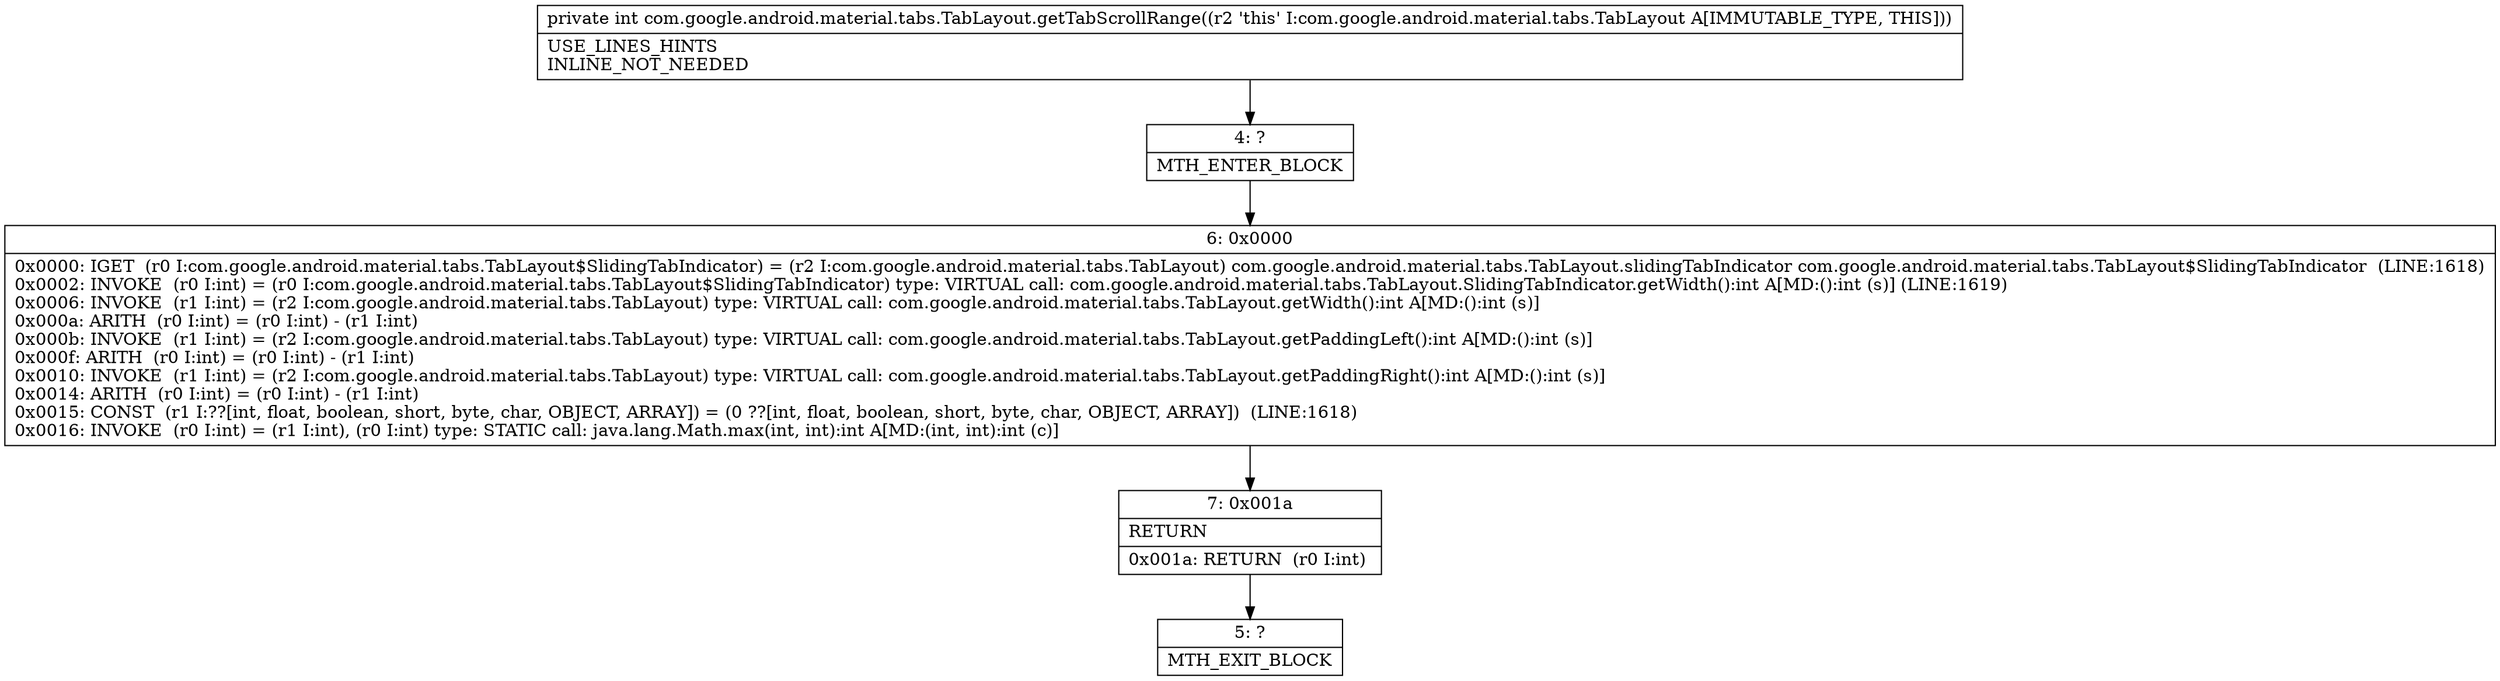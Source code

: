 digraph "CFG forcom.google.android.material.tabs.TabLayout.getTabScrollRange()I" {
Node_4 [shape=record,label="{4\:\ ?|MTH_ENTER_BLOCK\l}"];
Node_6 [shape=record,label="{6\:\ 0x0000|0x0000: IGET  (r0 I:com.google.android.material.tabs.TabLayout$SlidingTabIndicator) = (r2 I:com.google.android.material.tabs.TabLayout) com.google.android.material.tabs.TabLayout.slidingTabIndicator com.google.android.material.tabs.TabLayout$SlidingTabIndicator  (LINE:1618)\l0x0002: INVOKE  (r0 I:int) = (r0 I:com.google.android.material.tabs.TabLayout$SlidingTabIndicator) type: VIRTUAL call: com.google.android.material.tabs.TabLayout.SlidingTabIndicator.getWidth():int A[MD:():int (s)] (LINE:1619)\l0x0006: INVOKE  (r1 I:int) = (r2 I:com.google.android.material.tabs.TabLayout) type: VIRTUAL call: com.google.android.material.tabs.TabLayout.getWidth():int A[MD:():int (s)]\l0x000a: ARITH  (r0 I:int) = (r0 I:int) \- (r1 I:int) \l0x000b: INVOKE  (r1 I:int) = (r2 I:com.google.android.material.tabs.TabLayout) type: VIRTUAL call: com.google.android.material.tabs.TabLayout.getPaddingLeft():int A[MD:():int (s)]\l0x000f: ARITH  (r0 I:int) = (r0 I:int) \- (r1 I:int) \l0x0010: INVOKE  (r1 I:int) = (r2 I:com.google.android.material.tabs.TabLayout) type: VIRTUAL call: com.google.android.material.tabs.TabLayout.getPaddingRight():int A[MD:():int (s)]\l0x0014: ARITH  (r0 I:int) = (r0 I:int) \- (r1 I:int) \l0x0015: CONST  (r1 I:??[int, float, boolean, short, byte, char, OBJECT, ARRAY]) = (0 ??[int, float, boolean, short, byte, char, OBJECT, ARRAY])  (LINE:1618)\l0x0016: INVOKE  (r0 I:int) = (r1 I:int), (r0 I:int) type: STATIC call: java.lang.Math.max(int, int):int A[MD:(int, int):int (c)]\l}"];
Node_7 [shape=record,label="{7\:\ 0x001a|RETURN\l|0x001a: RETURN  (r0 I:int) \l}"];
Node_5 [shape=record,label="{5\:\ ?|MTH_EXIT_BLOCK\l}"];
MethodNode[shape=record,label="{private int com.google.android.material.tabs.TabLayout.getTabScrollRange((r2 'this' I:com.google.android.material.tabs.TabLayout A[IMMUTABLE_TYPE, THIS]))  | USE_LINES_HINTS\lINLINE_NOT_NEEDED\l}"];
MethodNode -> Node_4;Node_4 -> Node_6;
Node_6 -> Node_7;
Node_7 -> Node_5;
}

